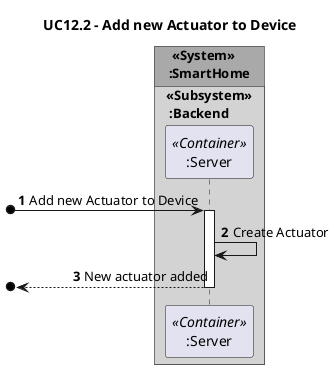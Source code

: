 @startuml

autonumber

title UC12.2 - Add new Actuator to Device

!pragma teoz true
box " <<System>>\n:SmartHome" #DarkGrey
box "<<Subsystem>>\n :Backend" #LightGrey
  participant ":Server" as server <<Container>>
end box

[o->server: Add new Actuator to Device
activate server

server->server: Create Actuator

[o<--server: New actuator added
deactivate server

@enduml